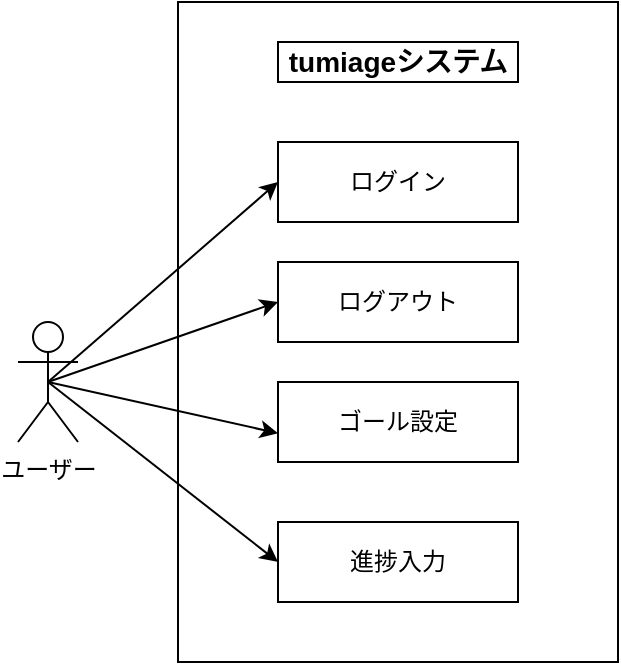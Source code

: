<mxfile>
    <diagram id="ac3ntuuL7_4e3i9s_Dm-" name="ページ1">
        <mxGraphModel dx="727" dy="419" grid="1" gridSize="10" guides="1" tooltips="1" connect="1" arrows="1" fold="1" page="1" pageScale="1" pageWidth="827" pageHeight="1169" math="0" shadow="0">
            <root>
                <mxCell id="0"/>
                <mxCell id="1" parent="0"/>
                <mxCell id="5" style="edgeStyle=none;html=1;exitX=0.5;exitY=0.5;exitDx=0;exitDy=0;exitPerimeter=0;entryX=0;entryY=0.64;entryDx=0;entryDy=0;entryPerimeter=0;" parent="1" source="2" target="4" edge="1">
                    <mxGeometry relative="1" as="geometry"/>
                </mxCell>
                <mxCell id="7" style="edgeStyle=none;html=1;exitX=0.5;exitY=0.5;exitDx=0;exitDy=0;exitPerimeter=0;entryX=0;entryY=0.5;entryDx=0;entryDy=0;" parent="1" source="2" target="6" edge="1">
                    <mxGeometry relative="1" as="geometry"/>
                </mxCell>
                <mxCell id="17" style="edgeStyle=none;html=1;exitX=0.5;exitY=0.5;exitDx=0;exitDy=0;exitPerimeter=0;entryX=0;entryY=0.5;entryDx=0;entryDy=0;" edge="1" parent="1" source="2" target="13">
                    <mxGeometry relative="1" as="geometry"/>
                </mxCell>
                <mxCell id="18" style="edgeStyle=none;html=1;exitX=0.5;exitY=0.5;exitDx=0;exitDy=0;exitPerimeter=0;entryX=0;entryY=0.5;entryDx=0;entryDy=0;" edge="1" parent="1" source="2" target="14">
                    <mxGeometry relative="1" as="geometry"/>
                </mxCell>
                <mxCell id="2" value="ユーザー" style="shape=umlActor;verticalLabelPosition=bottom;verticalAlign=top;html=1;outlineConnect=0;" parent="1" vertex="1">
                    <mxGeometry x="180" y="230" width="30" height="60" as="geometry"/>
                </mxCell>
                <mxCell id="4" value="ゴール設定" style="rounded=0;whiteSpace=wrap;html=1;" parent="1" vertex="1">
                    <mxGeometry x="310" y="260" width="120" height="40" as="geometry"/>
                </mxCell>
                <mxCell id="6" value="進捗入力" style="rounded=0;whiteSpace=wrap;html=1;" parent="1" vertex="1">
                    <mxGeometry x="310" y="330" width="120" height="40" as="geometry"/>
                </mxCell>
                <mxCell id="12" value="&lt;font style=&quot;font-size: 14px;&quot;&gt;&lt;b&gt;tumiageシステム&lt;/b&gt;&lt;/font&gt;" style="rounded=0;whiteSpace=wrap;html=1;" vertex="1" parent="1">
                    <mxGeometry x="310" y="90" width="120" height="20" as="geometry"/>
                </mxCell>
                <mxCell id="13" value="ログイン" style="rounded=0;whiteSpace=wrap;html=1;" vertex="1" parent="1">
                    <mxGeometry x="310" y="140" width="120" height="40" as="geometry"/>
                </mxCell>
                <mxCell id="14" value="ログアウト" style="rounded=0;whiteSpace=wrap;html=1;" vertex="1" parent="1">
                    <mxGeometry x="310" y="200" width="120" height="40" as="geometry"/>
                </mxCell>
                <mxCell id="19" value="" style="rounded=0;whiteSpace=wrap;html=1;fillColor=none;" vertex="1" parent="1">
                    <mxGeometry x="260" y="70" width="220" height="330" as="geometry"/>
                </mxCell>
            </root>
        </mxGraphModel>
    </diagram>
</mxfile>